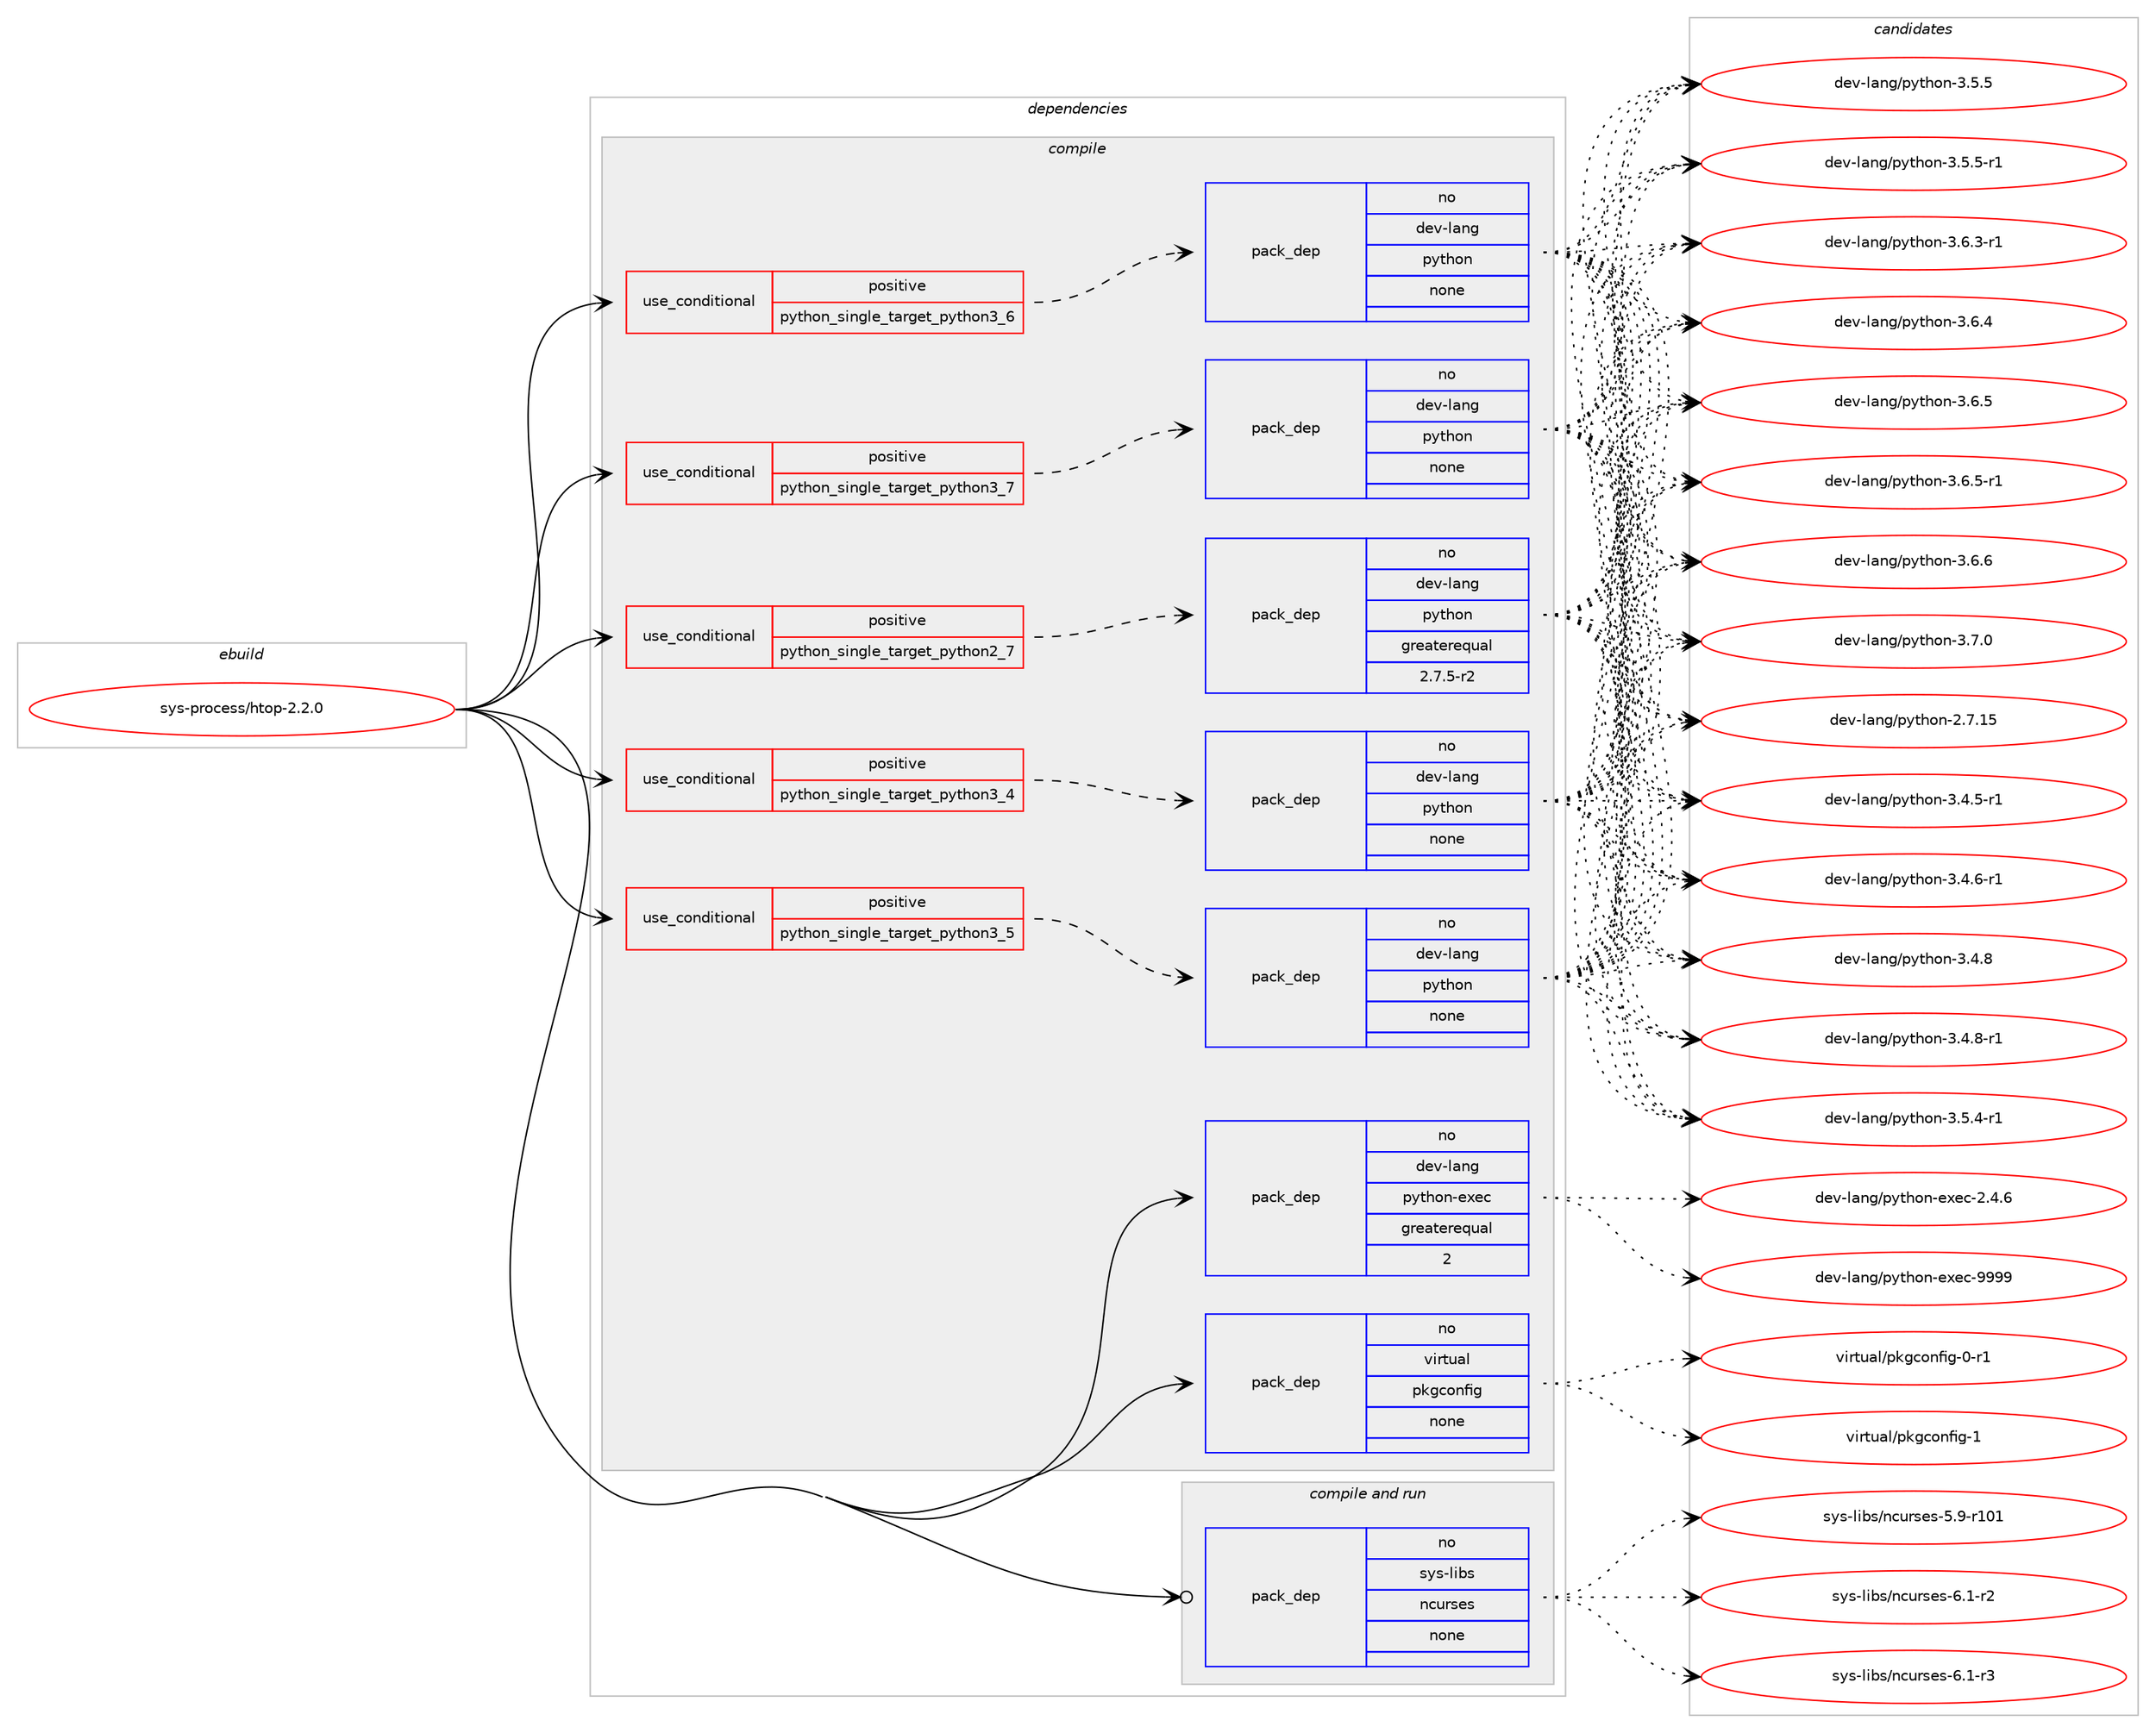 digraph prolog {

# *************
# Graph options
# *************

newrank=true;
concentrate=true;
compound=true;
graph [rankdir=LR,fontname=Helvetica,fontsize=10,ranksep=1.5];#, ranksep=2.5, nodesep=0.2];
edge  [arrowhead=vee];
node  [fontname=Helvetica,fontsize=10];

# **********
# The ebuild
# **********

subgraph cluster_leftcol {
color=gray;
rank=same;
label=<<i>ebuild</i>>;
id [label="sys-process/htop-2.2.0", color=red, width=4, href="../sys-process/htop-2.2.0.svg"];
}

# ****************
# The dependencies
# ****************

subgraph cluster_midcol {
color=gray;
label=<<i>dependencies</i>>;
subgraph cluster_compile {
fillcolor="#eeeeee";
style=filled;
label=<<i>compile</i>>;
subgraph cond436 {
dependency4242 [label=<<TABLE BORDER="0" CELLBORDER="1" CELLSPACING="0" CELLPADDING="4"><TR><TD ROWSPAN="3" CELLPADDING="10">use_conditional</TD></TR><TR><TD>positive</TD></TR><TR><TD>python_single_target_python2_7</TD></TR></TABLE>>, shape=none, color=red];
subgraph pack3709 {
dependency4243 [label=<<TABLE BORDER="0" CELLBORDER="1" CELLSPACING="0" CELLPADDING="4" WIDTH="220"><TR><TD ROWSPAN="6" CELLPADDING="30">pack_dep</TD></TR><TR><TD WIDTH="110">no</TD></TR><TR><TD>dev-lang</TD></TR><TR><TD>python</TD></TR><TR><TD>greaterequal</TD></TR><TR><TD>2.7.5-r2</TD></TR></TABLE>>, shape=none, color=blue];
}
dependency4242:e -> dependency4243:w [weight=20,style="dashed",arrowhead="vee"];
}
id:e -> dependency4242:w [weight=20,style="solid",arrowhead="vee"];
subgraph cond437 {
dependency4244 [label=<<TABLE BORDER="0" CELLBORDER="1" CELLSPACING="0" CELLPADDING="4"><TR><TD ROWSPAN="3" CELLPADDING="10">use_conditional</TD></TR><TR><TD>positive</TD></TR><TR><TD>python_single_target_python3_4</TD></TR></TABLE>>, shape=none, color=red];
subgraph pack3710 {
dependency4245 [label=<<TABLE BORDER="0" CELLBORDER="1" CELLSPACING="0" CELLPADDING="4" WIDTH="220"><TR><TD ROWSPAN="6" CELLPADDING="30">pack_dep</TD></TR><TR><TD WIDTH="110">no</TD></TR><TR><TD>dev-lang</TD></TR><TR><TD>python</TD></TR><TR><TD>none</TD></TR><TR><TD></TD></TR></TABLE>>, shape=none, color=blue];
}
dependency4244:e -> dependency4245:w [weight=20,style="dashed",arrowhead="vee"];
}
id:e -> dependency4244:w [weight=20,style="solid",arrowhead="vee"];
subgraph cond438 {
dependency4246 [label=<<TABLE BORDER="0" CELLBORDER="1" CELLSPACING="0" CELLPADDING="4"><TR><TD ROWSPAN="3" CELLPADDING="10">use_conditional</TD></TR><TR><TD>positive</TD></TR><TR><TD>python_single_target_python3_5</TD></TR></TABLE>>, shape=none, color=red];
subgraph pack3711 {
dependency4247 [label=<<TABLE BORDER="0" CELLBORDER="1" CELLSPACING="0" CELLPADDING="4" WIDTH="220"><TR><TD ROWSPAN="6" CELLPADDING="30">pack_dep</TD></TR><TR><TD WIDTH="110">no</TD></TR><TR><TD>dev-lang</TD></TR><TR><TD>python</TD></TR><TR><TD>none</TD></TR><TR><TD></TD></TR></TABLE>>, shape=none, color=blue];
}
dependency4246:e -> dependency4247:w [weight=20,style="dashed",arrowhead="vee"];
}
id:e -> dependency4246:w [weight=20,style="solid",arrowhead="vee"];
subgraph cond439 {
dependency4248 [label=<<TABLE BORDER="0" CELLBORDER="1" CELLSPACING="0" CELLPADDING="4"><TR><TD ROWSPAN="3" CELLPADDING="10">use_conditional</TD></TR><TR><TD>positive</TD></TR><TR><TD>python_single_target_python3_6</TD></TR></TABLE>>, shape=none, color=red];
subgraph pack3712 {
dependency4249 [label=<<TABLE BORDER="0" CELLBORDER="1" CELLSPACING="0" CELLPADDING="4" WIDTH="220"><TR><TD ROWSPAN="6" CELLPADDING="30">pack_dep</TD></TR><TR><TD WIDTH="110">no</TD></TR><TR><TD>dev-lang</TD></TR><TR><TD>python</TD></TR><TR><TD>none</TD></TR><TR><TD></TD></TR></TABLE>>, shape=none, color=blue];
}
dependency4248:e -> dependency4249:w [weight=20,style="dashed",arrowhead="vee"];
}
id:e -> dependency4248:w [weight=20,style="solid",arrowhead="vee"];
subgraph cond440 {
dependency4250 [label=<<TABLE BORDER="0" CELLBORDER="1" CELLSPACING="0" CELLPADDING="4"><TR><TD ROWSPAN="3" CELLPADDING="10">use_conditional</TD></TR><TR><TD>positive</TD></TR><TR><TD>python_single_target_python3_7</TD></TR></TABLE>>, shape=none, color=red];
subgraph pack3713 {
dependency4251 [label=<<TABLE BORDER="0" CELLBORDER="1" CELLSPACING="0" CELLPADDING="4" WIDTH="220"><TR><TD ROWSPAN="6" CELLPADDING="30">pack_dep</TD></TR><TR><TD WIDTH="110">no</TD></TR><TR><TD>dev-lang</TD></TR><TR><TD>python</TD></TR><TR><TD>none</TD></TR><TR><TD></TD></TR></TABLE>>, shape=none, color=blue];
}
dependency4250:e -> dependency4251:w [weight=20,style="dashed",arrowhead="vee"];
}
id:e -> dependency4250:w [weight=20,style="solid",arrowhead="vee"];
subgraph pack3714 {
dependency4252 [label=<<TABLE BORDER="0" CELLBORDER="1" CELLSPACING="0" CELLPADDING="4" WIDTH="220"><TR><TD ROWSPAN="6" CELLPADDING="30">pack_dep</TD></TR><TR><TD WIDTH="110">no</TD></TR><TR><TD>dev-lang</TD></TR><TR><TD>python-exec</TD></TR><TR><TD>greaterequal</TD></TR><TR><TD>2</TD></TR></TABLE>>, shape=none, color=blue];
}
id:e -> dependency4252:w [weight=20,style="solid",arrowhead="vee"];
subgraph pack3715 {
dependency4253 [label=<<TABLE BORDER="0" CELLBORDER="1" CELLSPACING="0" CELLPADDING="4" WIDTH="220"><TR><TD ROWSPAN="6" CELLPADDING="30">pack_dep</TD></TR><TR><TD WIDTH="110">no</TD></TR><TR><TD>virtual</TD></TR><TR><TD>pkgconfig</TD></TR><TR><TD>none</TD></TR><TR><TD></TD></TR></TABLE>>, shape=none, color=blue];
}
id:e -> dependency4253:w [weight=20,style="solid",arrowhead="vee"];
}
subgraph cluster_compileandrun {
fillcolor="#eeeeee";
style=filled;
label=<<i>compile and run</i>>;
subgraph pack3716 {
dependency4254 [label=<<TABLE BORDER="0" CELLBORDER="1" CELLSPACING="0" CELLPADDING="4" WIDTH="220"><TR><TD ROWSPAN="6" CELLPADDING="30">pack_dep</TD></TR><TR><TD WIDTH="110">no</TD></TR><TR><TD>sys-libs</TD></TR><TR><TD>ncurses</TD></TR><TR><TD>none</TD></TR><TR><TD></TD></TR></TABLE>>, shape=none, color=blue];
}
id:e -> dependency4254:w [weight=20,style="solid",arrowhead="odotvee"];
}
subgraph cluster_run {
fillcolor="#eeeeee";
style=filled;
label=<<i>run</i>>;
}
}

# **************
# The candidates
# **************

subgraph cluster_choices {
rank=same;
color=gray;
label=<<i>candidates</i>>;

subgraph choice3709 {
color=black;
nodesep=1;
choice10010111845108971101034711212111610411111045504655464953 [label="dev-lang/python-2.7.15", color=red, width=4,href="../dev-lang/python-2.7.15.svg"];
choice1001011184510897110103471121211161041111104551465246534511449 [label="dev-lang/python-3.4.5-r1", color=red, width=4,href="../dev-lang/python-3.4.5-r1.svg"];
choice1001011184510897110103471121211161041111104551465246544511449 [label="dev-lang/python-3.4.6-r1", color=red, width=4,href="../dev-lang/python-3.4.6-r1.svg"];
choice100101118451089711010347112121116104111110455146524656 [label="dev-lang/python-3.4.8", color=red, width=4,href="../dev-lang/python-3.4.8.svg"];
choice1001011184510897110103471121211161041111104551465246564511449 [label="dev-lang/python-3.4.8-r1", color=red, width=4,href="../dev-lang/python-3.4.8-r1.svg"];
choice1001011184510897110103471121211161041111104551465346524511449 [label="dev-lang/python-3.5.4-r1", color=red, width=4,href="../dev-lang/python-3.5.4-r1.svg"];
choice100101118451089711010347112121116104111110455146534653 [label="dev-lang/python-3.5.5", color=red, width=4,href="../dev-lang/python-3.5.5.svg"];
choice1001011184510897110103471121211161041111104551465346534511449 [label="dev-lang/python-3.5.5-r1", color=red, width=4,href="../dev-lang/python-3.5.5-r1.svg"];
choice1001011184510897110103471121211161041111104551465446514511449 [label="dev-lang/python-3.6.3-r1", color=red, width=4,href="../dev-lang/python-3.6.3-r1.svg"];
choice100101118451089711010347112121116104111110455146544652 [label="dev-lang/python-3.6.4", color=red, width=4,href="../dev-lang/python-3.6.4.svg"];
choice100101118451089711010347112121116104111110455146544653 [label="dev-lang/python-3.6.5", color=red, width=4,href="../dev-lang/python-3.6.5.svg"];
choice1001011184510897110103471121211161041111104551465446534511449 [label="dev-lang/python-3.6.5-r1", color=red, width=4,href="../dev-lang/python-3.6.5-r1.svg"];
choice100101118451089711010347112121116104111110455146544654 [label="dev-lang/python-3.6.6", color=red, width=4,href="../dev-lang/python-3.6.6.svg"];
choice100101118451089711010347112121116104111110455146554648 [label="dev-lang/python-3.7.0", color=red, width=4,href="../dev-lang/python-3.7.0.svg"];
dependency4243:e -> choice10010111845108971101034711212111610411111045504655464953:w [style=dotted,weight="100"];
dependency4243:e -> choice1001011184510897110103471121211161041111104551465246534511449:w [style=dotted,weight="100"];
dependency4243:e -> choice1001011184510897110103471121211161041111104551465246544511449:w [style=dotted,weight="100"];
dependency4243:e -> choice100101118451089711010347112121116104111110455146524656:w [style=dotted,weight="100"];
dependency4243:e -> choice1001011184510897110103471121211161041111104551465246564511449:w [style=dotted,weight="100"];
dependency4243:e -> choice1001011184510897110103471121211161041111104551465346524511449:w [style=dotted,weight="100"];
dependency4243:e -> choice100101118451089711010347112121116104111110455146534653:w [style=dotted,weight="100"];
dependency4243:e -> choice1001011184510897110103471121211161041111104551465346534511449:w [style=dotted,weight="100"];
dependency4243:e -> choice1001011184510897110103471121211161041111104551465446514511449:w [style=dotted,weight="100"];
dependency4243:e -> choice100101118451089711010347112121116104111110455146544652:w [style=dotted,weight="100"];
dependency4243:e -> choice100101118451089711010347112121116104111110455146544653:w [style=dotted,weight="100"];
dependency4243:e -> choice1001011184510897110103471121211161041111104551465446534511449:w [style=dotted,weight="100"];
dependency4243:e -> choice100101118451089711010347112121116104111110455146544654:w [style=dotted,weight="100"];
dependency4243:e -> choice100101118451089711010347112121116104111110455146554648:w [style=dotted,weight="100"];
}
subgraph choice3710 {
color=black;
nodesep=1;
choice10010111845108971101034711212111610411111045504655464953 [label="dev-lang/python-2.7.15", color=red, width=4,href="../dev-lang/python-2.7.15.svg"];
choice1001011184510897110103471121211161041111104551465246534511449 [label="dev-lang/python-3.4.5-r1", color=red, width=4,href="../dev-lang/python-3.4.5-r1.svg"];
choice1001011184510897110103471121211161041111104551465246544511449 [label="dev-lang/python-3.4.6-r1", color=red, width=4,href="../dev-lang/python-3.4.6-r1.svg"];
choice100101118451089711010347112121116104111110455146524656 [label="dev-lang/python-3.4.8", color=red, width=4,href="../dev-lang/python-3.4.8.svg"];
choice1001011184510897110103471121211161041111104551465246564511449 [label="dev-lang/python-3.4.8-r1", color=red, width=4,href="../dev-lang/python-3.4.8-r1.svg"];
choice1001011184510897110103471121211161041111104551465346524511449 [label="dev-lang/python-3.5.4-r1", color=red, width=4,href="../dev-lang/python-3.5.4-r1.svg"];
choice100101118451089711010347112121116104111110455146534653 [label="dev-lang/python-3.5.5", color=red, width=4,href="../dev-lang/python-3.5.5.svg"];
choice1001011184510897110103471121211161041111104551465346534511449 [label="dev-lang/python-3.5.5-r1", color=red, width=4,href="../dev-lang/python-3.5.5-r1.svg"];
choice1001011184510897110103471121211161041111104551465446514511449 [label="dev-lang/python-3.6.3-r1", color=red, width=4,href="../dev-lang/python-3.6.3-r1.svg"];
choice100101118451089711010347112121116104111110455146544652 [label="dev-lang/python-3.6.4", color=red, width=4,href="../dev-lang/python-3.6.4.svg"];
choice100101118451089711010347112121116104111110455146544653 [label="dev-lang/python-3.6.5", color=red, width=4,href="../dev-lang/python-3.6.5.svg"];
choice1001011184510897110103471121211161041111104551465446534511449 [label="dev-lang/python-3.6.5-r1", color=red, width=4,href="../dev-lang/python-3.6.5-r1.svg"];
choice100101118451089711010347112121116104111110455146544654 [label="dev-lang/python-3.6.6", color=red, width=4,href="../dev-lang/python-3.6.6.svg"];
choice100101118451089711010347112121116104111110455146554648 [label="dev-lang/python-3.7.0", color=red, width=4,href="../dev-lang/python-3.7.0.svg"];
dependency4245:e -> choice10010111845108971101034711212111610411111045504655464953:w [style=dotted,weight="100"];
dependency4245:e -> choice1001011184510897110103471121211161041111104551465246534511449:w [style=dotted,weight="100"];
dependency4245:e -> choice1001011184510897110103471121211161041111104551465246544511449:w [style=dotted,weight="100"];
dependency4245:e -> choice100101118451089711010347112121116104111110455146524656:w [style=dotted,weight="100"];
dependency4245:e -> choice1001011184510897110103471121211161041111104551465246564511449:w [style=dotted,weight="100"];
dependency4245:e -> choice1001011184510897110103471121211161041111104551465346524511449:w [style=dotted,weight="100"];
dependency4245:e -> choice100101118451089711010347112121116104111110455146534653:w [style=dotted,weight="100"];
dependency4245:e -> choice1001011184510897110103471121211161041111104551465346534511449:w [style=dotted,weight="100"];
dependency4245:e -> choice1001011184510897110103471121211161041111104551465446514511449:w [style=dotted,weight="100"];
dependency4245:e -> choice100101118451089711010347112121116104111110455146544652:w [style=dotted,weight="100"];
dependency4245:e -> choice100101118451089711010347112121116104111110455146544653:w [style=dotted,weight="100"];
dependency4245:e -> choice1001011184510897110103471121211161041111104551465446534511449:w [style=dotted,weight="100"];
dependency4245:e -> choice100101118451089711010347112121116104111110455146544654:w [style=dotted,weight="100"];
dependency4245:e -> choice100101118451089711010347112121116104111110455146554648:w [style=dotted,weight="100"];
}
subgraph choice3711 {
color=black;
nodesep=1;
choice10010111845108971101034711212111610411111045504655464953 [label="dev-lang/python-2.7.15", color=red, width=4,href="../dev-lang/python-2.7.15.svg"];
choice1001011184510897110103471121211161041111104551465246534511449 [label="dev-lang/python-3.4.5-r1", color=red, width=4,href="../dev-lang/python-3.4.5-r1.svg"];
choice1001011184510897110103471121211161041111104551465246544511449 [label="dev-lang/python-3.4.6-r1", color=red, width=4,href="../dev-lang/python-3.4.6-r1.svg"];
choice100101118451089711010347112121116104111110455146524656 [label="dev-lang/python-3.4.8", color=red, width=4,href="../dev-lang/python-3.4.8.svg"];
choice1001011184510897110103471121211161041111104551465246564511449 [label="dev-lang/python-3.4.8-r1", color=red, width=4,href="../dev-lang/python-3.4.8-r1.svg"];
choice1001011184510897110103471121211161041111104551465346524511449 [label="dev-lang/python-3.5.4-r1", color=red, width=4,href="../dev-lang/python-3.5.4-r1.svg"];
choice100101118451089711010347112121116104111110455146534653 [label="dev-lang/python-3.5.5", color=red, width=4,href="../dev-lang/python-3.5.5.svg"];
choice1001011184510897110103471121211161041111104551465346534511449 [label="dev-lang/python-3.5.5-r1", color=red, width=4,href="../dev-lang/python-3.5.5-r1.svg"];
choice1001011184510897110103471121211161041111104551465446514511449 [label="dev-lang/python-3.6.3-r1", color=red, width=4,href="../dev-lang/python-3.6.3-r1.svg"];
choice100101118451089711010347112121116104111110455146544652 [label="dev-lang/python-3.6.4", color=red, width=4,href="../dev-lang/python-3.6.4.svg"];
choice100101118451089711010347112121116104111110455146544653 [label="dev-lang/python-3.6.5", color=red, width=4,href="../dev-lang/python-3.6.5.svg"];
choice1001011184510897110103471121211161041111104551465446534511449 [label="dev-lang/python-3.6.5-r1", color=red, width=4,href="../dev-lang/python-3.6.5-r1.svg"];
choice100101118451089711010347112121116104111110455146544654 [label="dev-lang/python-3.6.6", color=red, width=4,href="../dev-lang/python-3.6.6.svg"];
choice100101118451089711010347112121116104111110455146554648 [label="dev-lang/python-3.7.0", color=red, width=4,href="../dev-lang/python-3.7.0.svg"];
dependency4247:e -> choice10010111845108971101034711212111610411111045504655464953:w [style=dotted,weight="100"];
dependency4247:e -> choice1001011184510897110103471121211161041111104551465246534511449:w [style=dotted,weight="100"];
dependency4247:e -> choice1001011184510897110103471121211161041111104551465246544511449:w [style=dotted,weight="100"];
dependency4247:e -> choice100101118451089711010347112121116104111110455146524656:w [style=dotted,weight="100"];
dependency4247:e -> choice1001011184510897110103471121211161041111104551465246564511449:w [style=dotted,weight="100"];
dependency4247:e -> choice1001011184510897110103471121211161041111104551465346524511449:w [style=dotted,weight="100"];
dependency4247:e -> choice100101118451089711010347112121116104111110455146534653:w [style=dotted,weight="100"];
dependency4247:e -> choice1001011184510897110103471121211161041111104551465346534511449:w [style=dotted,weight="100"];
dependency4247:e -> choice1001011184510897110103471121211161041111104551465446514511449:w [style=dotted,weight="100"];
dependency4247:e -> choice100101118451089711010347112121116104111110455146544652:w [style=dotted,weight="100"];
dependency4247:e -> choice100101118451089711010347112121116104111110455146544653:w [style=dotted,weight="100"];
dependency4247:e -> choice1001011184510897110103471121211161041111104551465446534511449:w [style=dotted,weight="100"];
dependency4247:e -> choice100101118451089711010347112121116104111110455146544654:w [style=dotted,weight="100"];
dependency4247:e -> choice100101118451089711010347112121116104111110455146554648:w [style=dotted,weight="100"];
}
subgraph choice3712 {
color=black;
nodesep=1;
choice10010111845108971101034711212111610411111045504655464953 [label="dev-lang/python-2.7.15", color=red, width=4,href="../dev-lang/python-2.7.15.svg"];
choice1001011184510897110103471121211161041111104551465246534511449 [label="dev-lang/python-3.4.5-r1", color=red, width=4,href="../dev-lang/python-3.4.5-r1.svg"];
choice1001011184510897110103471121211161041111104551465246544511449 [label="dev-lang/python-3.4.6-r1", color=red, width=4,href="../dev-lang/python-3.4.6-r1.svg"];
choice100101118451089711010347112121116104111110455146524656 [label="dev-lang/python-3.4.8", color=red, width=4,href="../dev-lang/python-3.4.8.svg"];
choice1001011184510897110103471121211161041111104551465246564511449 [label="dev-lang/python-3.4.8-r1", color=red, width=4,href="../dev-lang/python-3.4.8-r1.svg"];
choice1001011184510897110103471121211161041111104551465346524511449 [label="dev-lang/python-3.5.4-r1", color=red, width=4,href="../dev-lang/python-3.5.4-r1.svg"];
choice100101118451089711010347112121116104111110455146534653 [label="dev-lang/python-3.5.5", color=red, width=4,href="../dev-lang/python-3.5.5.svg"];
choice1001011184510897110103471121211161041111104551465346534511449 [label="dev-lang/python-3.5.5-r1", color=red, width=4,href="../dev-lang/python-3.5.5-r1.svg"];
choice1001011184510897110103471121211161041111104551465446514511449 [label="dev-lang/python-3.6.3-r1", color=red, width=4,href="../dev-lang/python-3.6.3-r1.svg"];
choice100101118451089711010347112121116104111110455146544652 [label="dev-lang/python-3.6.4", color=red, width=4,href="../dev-lang/python-3.6.4.svg"];
choice100101118451089711010347112121116104111110455146544653 [label="dev-lang/python-3.6.5", color=red, width=4,href="../dev-lang/python-3.6.5.svg"];
choice1001011184510897110103471121211161041111104551465446534511449 [label="dev-lang/python-3.6.5-r1", color=red, width=4,href="../dev-lang/python-3.6.5-r1.svg"];
choice100101118451089711010347112121116104111110455146544654 [label="dev-lang/python-3.6.6", color=red, width=4,href="../dev-lang/python-3.6.6.svg"];
choice100101118451089711010347112121116104111110455146554648 [label="dev-lang/python-3.7.0", color=red, width=4,href="../dev-lang/python-3.7.0.svg"];
dependency4249:e -> choice10010111845108971101034711212111610411111045504655464953:w [style=dotted,weight="100"];
dependency4249:e -> choice1001011184510897110103471121211161041111104551465246534511449:w [style=dotted,weight="100"];
dependency4249:e -> choice1001011184510897110103471121211161041111104551465246544511449:w [style=dotted,weight="100"];
dependency4249:e -> choice100101118451089711010347112121116104111110455146524656:w [style=dotted,weight="100"];
dependency4249:e -> choice1001011184510897110103471121211161041111104551465246564511449:w [style=dotted,weight="100"];
dependency4249:e -> choice1001011184510897110103471121211161041111104551465346524511449:w [style=dotted,weight="100"];
dependency4249:e -> choice100101118451089711010347112121116104111110455146534653:w [style=dotted,weight="100"];
dependency4249:e -> choice1001011184510897110103471121211161041111104551465346534511449:w [style=dotted,weight="100"];
dependency4249:e -> choice1001011184510897110103471121211161041111104551465446514511449:w [style=dotted,weight="100"];
dependency4249:e -> choice100101118451089711010347112121116104111110455146544652:w [style=dotted,weight="100"];
dependency4249:e -> choice100101118451089711010347112121116104111110455146544653:w [style=dotted,weight="100"];
dependency4249:e -> choice1001011184510897110103471121211161041111104551465446534511449:w [style=dotted,weight="100"];
dependency4249:e -> choice100101118451089711010347112121116104111110455146544654:w [style=dotted,weight="100"];
dependency4249:e -> choice100101118451089711010347112121116104111110455146554648:w [style=dotted,weight="100"];
}
subgraph choice3713 {
color=black;
nodesep=1;
choice10010111845108971101034711212111610411111045504655464953 [label="dev-lang/python-2.7.15", color=red, width=4,href="../dev-lang/python-2.7.15.svg"];
choice1001011184510897110103471121211161041111104551465246534511449 [label="dev-lang/python-3.4.5-r1", color=red, width=4,href="../dev-lang/python-3.4.5-r1.svg"];
choice1001011184510897110103471121211161041111104551465246544511449 [label="dev-lang/python-3.4.6-r1", color=red, width=4,href="../dev-lang/python-3.4.6-r1.svg"];
choice100101118451089711010347112121116104111110455146524656 [label="dev-lang/python-3.4.8", color=red, width=4,href="../dev-lang/python-3.4.8.svg"];
choice1001011184510897110103471121211161041111104551465246564511449 [label="dev-lang/python-3.4.8-r1", color=red, width=4,href="../dev-lang/python-3.4.8-r1.svg"];
choice1001011184510897110103471121211161041111104551465346524511449 [label="dev-lang/python-3.5.4-r1", color=red, width=4,href="../dev-lang/python-3.5.4-r1.svg"];
choice100101118451089711010347112121116104111110455146534653 [label="dev-lang/python-3.5.5", color=red, width=4,href="../dev-lang/python-3.5.5.svg"];
choice1001011184510897110103471121211161041111104551465346534511449 [label="dev-lang/python-3.5.5-r1", color=red, width=4,href="../dev-lang/python-3.5.5-r1.svg"];
choice1001011184510897110103471121211161041111104551465446514511449 [label="dev-lang/python-3.6.3-r1", color=red, width=4,href="../dev-lang/python-3.6.3-r1.svg"];
choice100101118451089711010347112121116104111110455146544652 [label="dev-lang/python-3.6.4", color=red, width=4,href="../dev-lang/python-3.6.4.svg"];
choice100101118451089711010347112121116104111110455146544653 [label="dev-lang/python-3.6.5", color=red, width=4,href="../dev-lang/python-3.6.5.svg"];
choice1001011184510897110103471121211161041111104551465446534511449 [label="dev-lang/python-3.6.5-r1", color=red, width=4,href="../dev-lang/python-3.6.5-r1.svg"];
choice100101118451089711010347112121116104111110455146544654 [label="dev-lang/python-3.6.6", color=red, width=4,href="../dev-lang/python-3.6.6.svg"];
choice100101118451089711010347112121116104111110455146554648 [label="dev-lang/python-3.7.0", color=red, width=4,href="../dev-lang/python-3.7.0.svg"];
dependency4251:e -> choice10010111845108971101034711212111610411111045504655464953:w [style=dotted,weight="100"];
dependency4251:e -> choice1001011184510897110103471121211161041111104551465246534511449:w [style=dotted,weight="100"];
dependency4251:e -> choice1001011184510897110103471121211161041111104551465246544511449:w [style=dotted,weight="100"];
dependency4251:e -> choice100101118451089711010347112121116104111110455146524656:w [style=dotted,weight="100"];
dependency4251:e -> choice1001011184510897110103471121211161041111104551465246564511449:w [style=dotted,weight="100"];
dependency4251:e -> choice1001011184510897110103471121211161041111104551465346524511449:w [style=dotted,weight="100"];
dependency4251:e -> choice100101118451089711010347112121116104111110455146534653:w [style=dotted,weight="100"];
dependency4251:e -> choice1001011184510897110103471121211161041111104551465346534511449:w [style=dotted,weight="100"];
dependency4251:e -> choice1001011184510897110103471121211161041111104551465446514511449:w [style=dotted,weight="100"];
dependency4251:e -> choice100101118451089711010347112121116104111110455146544652:w [style=dotted,weight="100"];
dependency4251:e -> choice100101118451089711010347112121116104111110455146544653:w [style=dotted,weight="100"];
dependency4251:e -> choice1001011184510897110103471121211161041111104551465446534511449:w [style=dotted,weight="100"];
dependency4251:e -> choice100101118451089711010347112121116104111110455146544654:w [style=dotted,weight="100"];
dependency4251:e -> choice100101118451089711010347112121116104111110455146554648:w [style=dotted,weight="100"];
}
subgraph choice3714 {
color=black;
nodesep=1;
choice1001011184510897110103471121211161041111104510112010199455046524654 [label="dev-lang/python-exec-2.4.6", color=red, width=4,href="../dev-lang/python-exec-2.4.6.svg"];
choice10010111845108971101034711212111610411111045101120101994557575757 [label="dev-lang/python-exec-9999", color=red, width=4,href="../dev-lang/python-exec-9999.svg"];
dependency4252:e -> choice1001011184510897110103471121211161041111104510112010199455046524654:w [style=dotted,weight="100"];
dependency4252:e -> choice10010111845108971101034711212111610411111045101120101994557575757:w [style=dotted,weight="100"];
}
subgraph choice3715 {
color=black;
nodesep=1;
choice11810511411611797108471121071039911111010210510345484511449 [label="virtual/pkgconfig-0-r1", color=red, width=4,href="../virtual/pkgconfig-0-r1.svg"];
choice1181051141161179710847112107103991111101021051034549 [label="virtual/pkgconfig-1", color=red, width=4,href="../virtual/pkgconfig-1.svg"];
dependency4253:e -> choice11810511411611797108471121071039911111010210510345484511449:w [style=dotted,weight="100"];
dependency4253:e -> choice1181051141161179710847112107103991111101021051034549:w [style=dotted,weight="100"];
}
subgraph choice3716 {
color=black;
nodesep=1;
choice115121115451081059811547110991171141151011154553465745114494849 [label="sys-libs/ncurses-5.9-r101", color=red, width=4,href="../sys-libs/ncurses-5.9-r101.svg"];
choice11512111545108105981154711099117114115101115455446494511450 [label="sys-libs/ncurses-6.1-r2", color=red, width=4,href="../sys-libs/ncurses-6.1-r2.svg"];
choice11512111545108105981154711099117114115101115455446494511451 [label="sys-libs/ncurses-6.1-r3", color=red, width=4,href="../sys-libs/ncurses-6.1-r3.svg"];
dependency4254:e -> choice115121115451081059811547110991171141151011154553465745114494849:w [style=dotted,weight="100"];
dependency4254:e -> choice11512111545108105981154711099117114115101115455446494511450:w [style=dotted,weight="100"];
dependency4254:e -> choice11512111545108105981154711099117114115101115455446494511451:w [style=dotted,weight="100"];
}
}

}
